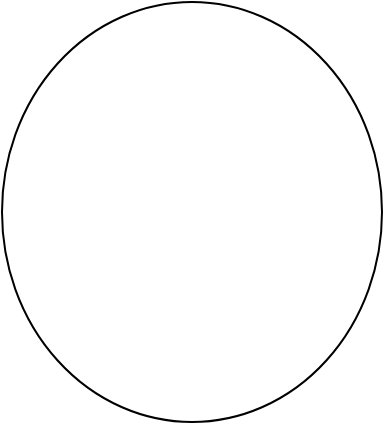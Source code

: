 <mxfile version="21.5.0" type="github">
  <diagram name="Page-1" id="J6Xh9dv1IMjy6DRI6hfw">
    <mxGraphModel dx="989" dy="527" grid="1" gridSize="10" guides="1" tooltips="1" connect="1" arrows="1" fold="1" page="1" pageScale="1" pageWidth="850" pageHeight="1100" math="0" shadow="0">
      <root>
        <mxCell id="0" />
        <mxCell id="1" parent="0" />
        <mxCell id="Eq8B541M01kkmhYamiKD-1" value="" style="ellipse;whiteSpace=wrap;html=1;" vertex="1" parent="1">
          <mxGeometry x="320" y="150" width="190" height="210" as="geometry" />
        </mxCell>
      </root>
    </mxGraphModel>
  </diagram>
</mxfile>
